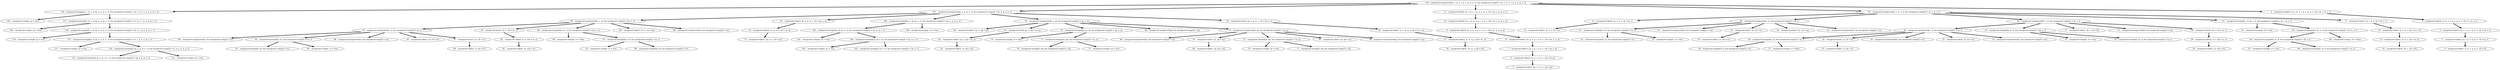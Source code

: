 digraph PDG {
15 [shape=ellipse, label="15 .- mergesort:take(2, [o, b, c, a]) = [o, b]"];
111 [shape=ellipse, label="111 .- mergesort:comp(o, p) = true"];
25 [shape=ellipse, label="25 .- mergesort:merge([a], [c], fun mergesort:comp/2) = [a, c]"];
13 [shape=ellipse, label="13 .- mergesort:take(2, [a, c, b, o, i]) = [a, c]"];
8 [shape=ellipse, label="8 .- mergesort:take(4, [w, q, a, p, i, o, b, c, a]) = [w, q, a, p]"];
45 [shape=ellipse, label="45 .- mergesort:comp(a, b) = true"];
94 [shape=ellipse, label="94 .- mergesort:comp(w, e) = false"];
118 [shape=ellipse, label="118 .- mergesort:merge([a, c, b, o, i], [p, a, q, w, e, v], fun mergesort:comp/2) = [a, c, b, o, i, p, a, q, w, e, v]"];
74 [shape=ellipse, label="74 .- mergesort:comp(p, a) = false"];
113 [shape=ellipse, label="113 .- mergesort:merge([], [p, a, q, w, e, v], fun mergesort:comp/2) = [p, a, q, w, e, v]"];
60 [shape=ellipse, label="60 .- mergesort:take(1, [p, a, q]) = [p]"];
95 [shape=ellipse, label="95 .- mergesort:comp(e, v) = true"];
57 [shape=ellipse, label="57 .- mergesort:take(2, [e, w, q, a, p]) = [e, w]"];
101 [shape=ellipse, label="101 .- mergesort:comp(a, w) = true"];
54 [shape=ellipse, label="54 .- mergesort:take(2, [a, q, w, e, v]) = [a, q]"];
89 [shape=ellipse, label="89 .- mergesort:mergesort([v], fun mergesort:comp/2) = [v]"];
21 [shape=ellipse, label="21 .- mergesort:mergesort([a], fun mergesort:comp/2) = [a]"];
107 [shape=ellipse, label="107 .- mergesort:mergesort([p, a, q, w, e, v], fun mergesort:comp/2) = [p, a, q, w, e, v]"];
47 [shape=ellipse, label="47 .- mergesort:comp(b, o) = true"];
24 [shape=ellipse, label="24 .- mergesort:merge([], [c], fun mergesort:comp/2) = [c]"];
40 [shape=ellipse, label="40 .- mergesort:mergesort([o, i], fun mergesort:comp/2) = [o, i]"];
58 [shape=ellipse, label="58 .- mergesort:take(3, [v, e, w, q, a, p]) = [v, e, w]"];
77 [shape=ellipse, label="77 .- mergesort:merge([a], [q], fun mergesort:comp/2) = [a, q]"];
102 [shape=ellipse, label="102 .- mergesort:comp(q, w) = true"];
93 [shape=ellipse, label="93 .- mergesort:mergesort([e, v], fun mergesort:comp/2) = [e, v]"];
110 [shape=ellipse, label="110 .- mergesort:comp(b, p) = true"];
105 [shape=ellipse, label="105 .- mergesort:merge([a, q], [w, e, v], fun mergesort:comp/2) = [a, q, w, e, v]"];
11 [shape=ellipse, label="11 .- mergesort:last(6, [a, c, b, o, i, p, a, q, w, e, v]) = [p, a, q, w, e, v]"];
83 [shape=ellipse, label="83 .- mergesort:last(2, [w, e, v]) = [e, v]"];
63 [shape=ellipse, label="63 .- mergesort:last(2, [p, a, q]) = [a, q]"];
26 [shape=ellipse, label="26 .- mergesort:mergesort([a, c], fun mergesort:comp/2) = [a, c]"];
20 [shape=ellipse, label="20 .- mergesort:last(1, [a, c]) = [c]"];
98 [shape=ellipse, label="98 .- mergesort:merge([w], [e, v], fun mergesort:comp/2) = [w, e, v]"];
44 [shape=ellipse, label="44 .- mergesort:mergesort([b, o, i], fun mergesort:comp/2) = [b, o, i]"];
99 [shape=ellipse, label="99 .- mergesort:mergesort([w, e, v], fun mergesort:comp/2) = [w, e, v]"];
76 [shape=ellipse, label="76 .- mergesort:merge([], [q], fun mergesort:comp/2) = [q]"];
1 [shape=ellipse, label="1 .- mergesort:take(2, [o, i, p, a, q, w, e, v]) = [o, i]"];
104 [shape=ellipse, label="104 .- mergesort:merge([q], [w, e, v], fun mergesort:comp/2) = [q, w, e, v]"];
82 [shape=ellipse, label="82 .- mergesort:take(2, [v, e, w]) = [v, e]"];
41 [shape=ellipse, label="41 .- mergesort:comp(b, o) = true"];
91 [shape=ellipse, label="91 .- mergesort:merge([], [v], fun mergesort:comp/2) = [v]"];
43 [shape=ellipse, label="43 .- mergesort:merge([b], [o, i], fun mergesort:comp/2) = [b, o, i]"];
56 [shape=ellipse, label="56 .- mergesort:take(1, [w, q, a, p]) = [w]"];
115 [shape=ellipse, label="115 .- mergesort:merge([o, i], [p, a, q, w, e, v], fun mergesort:comp/2) = [o, i, p, a, q, w, e, v]"];
14 [shape=ellipse, label="14 .- mergesort:take(1, [b, c, a]) = [b]"];
61 [shape=ellipse, label="61 .- mergesort:take(1, [a, p]) = [a]"];
96 [shape=ellipse, label="96 .- mergesort:merge([], [v], fun mergesort:comp/2) = [v]"];
80 [shape=ellipse, label="80 .- mergesort:take(1, [w, e, v]) = [w]"];
28 [shape=ellipse, label="28 .- mergesort:take(1, [o, b]) = [o]"];
23 [shape=ellipse, label="23 .- mergesort:comp(a, c) = true"];
108 [shape=ellipse, label="108 .- mergesort:comp(a, p) = true"];
112 [shape=ellipse, label="112 .- mergesort:comp(i, p) = true"];
92 [shape=ellipse, label="92 .- mergesort:merge([e], [v], fun mergesort:comp/2) = [e, v]"];
16 [shape=ellipse, label="16 .- mergesort:take(3, [i, o, b, c, a]) = [i, o, b]"];
12 [shape=ellipse, label="12 .- mergesort:take(1, [c, b, o, i]) = [c]"];
39 [shape=ellipse, label="39 .- mergesort:merge([o], [i], fun mergesort:comp/2) = [o, i]"];
34 [shape=ellipse, label="34 .- mergesort:last(1, [o, i]) = [i]"];
68 [shape=ellipse, label="68 .- mergesort:mergesort([a], fun mergesort:comp/2) = [a]"];
78 [shape=ellipse, label="78 .- mergesort:merge([p], [a, q], fun mergesort:comp/2) = [p, a, q]"];
52 [shape=ellipse, label="52 .- mergesort:mergesort([a, c, b, o, i], fun mergesort:comp/2) = [a, c, b, o, i]"];
81 [shape=ellipse, label="81 .- mergesort:take(1, [e, w]) = [e]"];
75 [shape=ellipse, label="75 .- mergesort:comp(a, q) = true"];
64 [shape=ellipse, label="64 .- mergesort:mergesort([p], fun mergesort:comp/2) = [p]"];
109 [shape=ellipse, label="109 .- mergesort:comp(c, p) = true"];
50 [shape=ellipse, label="50 .- mergesort:merge([c], [b, o, i], fun mergesort:comp/2) = [c, b, o, i]"];
67 [shape=ellipse, label="67 .- mergesort:last(1, [a, q]) = [q]"];
36 [shape=ellipse, label="36 .- mergesort:mergesort([i], fun mergesort:comp/2) = [i]"];
7 [shape=ellipse, label="7 .- mergesort:take(3, [q, a, p, i, o, b, c, a]) = [q, a, p]"];
32 [shape=ellipse, label="32 .- mergesort:take(1, [o, i]) = [o]"];
35 [shape=ellipse, label="35 .- mergesort:mergesort([o], fun mergesort:comp/2) = [o]"];
3 [shape=ellipse, label="3 .- mergesort:take(4, [c, b, o, i, p, a, q, w, e, v]) = [c, b, o, i]"];
119 [shape=ellipse, label="119 .- mergesort:mergesort([a, c, b, o, i, p, a, q, w, e, v], fun mergesort:comp/2) = [a, c, b, o, i, p, a, q, w, e, v]"];
55 [shape=ellipse, label="55 .- mergesort:take(3, [p, a, q, w, e, v]) = [p, a, q]"];
49 [shape=ellipse, label="49 .- mergesort:merge([b], [o, i], fun mergesort:comp/2) = [b, o, i]"];
106 [shape=ellipse, label="106 .- mergesort:merge([p, a, q], [w, e, v], fun mergesort:comp/2) = [p, a, q, w, e, v]"];
33 [shape=ellipse, label="33 .- mergesort:take(1, [i, o]) = [i]"];
42 [shape=ellipse, label="42 .- mergesort:merge([], [o, i], fun mergesort:comp/2) = [o, i]"];
72 [shape=ellipse, label="72 .- mergesort:merge([a], [q], fun mergesort:comp/2) = [a, q]"];
70 [shape=ellipse, label="70 .- mergesort:comp(a, q) = true"];
10 [shape=ellipse, label="10 .- mergesort:take(6, [v, e, w, q, a, p, i, o, b, c, a]) = [v, e, w, q, a, p]"];
9 [shape=ellipse, label="9 .- mergesort:take(5, [e, w, q, a, p, i, o, b, c, a]) = [e, w, q, a, p]"];
86 [shape=ellipse, label="86 .- mergesort:take(1, [v, e]) = [v]"];
19 [shape=ellipse, label="19 .- mergesort:take(1, [c, a]) = [c]"];
51 [shape=ellipse, label="51 .- mergesort:merge([a, c], [b, o, i], fun mergesort:comp/2) = [a, c, b, o, i]"];
18 [shape=ellipse, label="18 .- mergesort:take(1, [a, c]) = [a]"];
103 [shape=ellipse, label="103 .- mergesort:merge([], [w, e, v], fun mergesort:comp/2) = [w, e, v]"];
29 [shape=ellipse, label="29 .- mergesort:take(2, [i, o, b]) = [i, o]"];
22 [shape=ellipse, label="22 .- mergesort:mergesort([c], fun mergesort:comp/2) = [c]"];
114 [shape=ellipse, label="114 .- mergesort:merge([i], [p, a, q, w, e, v], fun mergesort:comp/2) = [i, p, a, q, w, e, v]"];
97 [shape=ellipse, label="97 .- mergesort:merge([e], [v], fun mergesort:comp/2) = [e, v]"];
27 [shape=ellipse, label="27 .- mergesort:take(1, [b, o, i]) = [b]"];
73 [shape=ellipse, label="73 .- mergesort:mergesort([a, q], fun mergesort:comp/2) = [a, q]"];
88 [shape=ellipse, label="88 .- mergesort:mergesort([e], fun mergesort:comp/2) = [e]"];
46 [shape=ellipse, label="46 .- mergesort:comp(c, b) = false"];
38 [shape=ellipse, label="38 .- mergesort:merge([i], [], fun mergesort:comp/2) = [i]"];
4 [shape=ellipse, label="4 .- mergesort:take(5, [a, c, b, o, i, p, a, q, w, e, v]) = [a, c, b, o, i]"];
48 [shape=ellipse, label="48 .- mergesort:merge([], [o, i], fun mergesort:comp/2) = [o, i]"];
62 [shape=ellipse, label="62 .- mergesort:take(2, [q, a, p]) = [q, a]"];
71 [shape=ellipse, label="71 .- mergesort:merge([], [q], fun mergesort:comp/2) = [q]"];
17 [shape=ellipse, label="17 .- mergesort:last(3, [a, c, b, o, i]) = [b, o, i]"];
65 [shape=ellipse, label="65 .- mergesort:take(1, [a, q]) = [a]"];
79 [shape=ellipse, label="79 .- mergesort:mergesort([p, a, q], fun mergesort:comp/2) = [p, a, q]"];
0 [shape=ellipse, label="0 .- mergesort:take(1, [i, p, a, q, w, e, v]) = [i]"];
66 [shape=ellipse, label="66 .- mergesort:take(1, [q, a]) = [q]"];
85 [shape=ellipse, label="85 .- mergesort:take(1, [e, v]) = [e]"];
69 [shape=ellipse, label="69 .- mergesort:mergesort([q], fun mergesort:comp/2) = [q]"];
37 [shape=ellipse, label="37 .- mergesort:comp(o, i) = false"];
84 [shape=ellipse, label="84 .- mergesort:mergesort([w], fun mergesort:comp/2) = [w]"];
6 [shape=ellipse, label="6 .- mergesort:take(2, [a, p, i, o, b, c, a]) = [a, p]"];
2 [shape=ellipse, label="2 .- mergesort:take(3, [b, o, i, p, a, q, w, e, v]) = [b, o, i]"];
87 [shape=ellipse, label="87 .- mergesort:last(1, [e, v]) = [v]"];
116 [shape=ellipse, label="116 .- mergesort:merge([b, o, i], [p, a, q, w, e, v], fun mergesort:comp/2) = [b, o, i, p, a, q, w, e, v]"];
5 [shape=ellipse, label="5 .- mergesort:take(1, [p, i, o, b, c, a]) = [p]"];
31 [shape=ellipse, label="31 .- mergesort:mergesort([b], fun mergesort:comp/2) = [b]"];
117 [shape=ellipse, label="117 .- mergesort:merge([c, b, o, i], [p, a, q, w, e, v], fun mergesort:comp/2) = [c, b, o, i, p, a, q, w, e, v]"];
100 [shape=ellipse, label="100 .- mergesort:comp(p, w) = true"];
90 [shape=ellipse, label="90 .- mergesort:comp(e, v) = true"];
30 [shape=ellipse, label="30 .- mergesort:last(2, [b, o, i]) = [o, i]"];
59 [shape=ellipse, label="59 .- mergesort:last(3, [p, a, q, w, e, v]) = [w, e, v]"];
53 [shape=ellipse, label="53 .- mergesort:take(1, [q, w, e, v]) = [q]"];
15 -> 14 [color=black, penwidth=3];
25 -> 24 [color=black, penwidth=3];
25 -> 23 [color=black, penwidth=3];
13 -> 12 [color=black, penwidth=3];
8 -> 7 [color=black, penwidth=3];
118 -> 117 [color=black, penwidth=3];
118 -> 108 [color=black, penwidth=3];
57 -> 56 [color=black, penwidth=3];
54 -> 53 [color=black, penwidth=3];
107 -> 106 [color=black, penwidth=3];
107 -> 99 [color=black, penwidth=3];
107 -> 79 [color=black, penwidth=3];
107 -> 59 [color=black, penwidth=3];
107 -> 55 [color=black, penwidth=3];
40 -> 39 [color=black, penwidth=3];
40 -> 36 [color=black, penwidth=3];
40 -> 35 [color=black, penwidth=3];
40 -> 34 [color=black, penwidth=3];
40 -> 32 [color=black, penwidth=3];
58 -> 57 [color=black, penwidth=3];
77 -> 76 [color=black, penwidth=3];
77 -> 75 [color=black, penwidth=3];
93 -> 92 [color=black, penwidth=3];
93 -> 89 [color=black, penwidth=3];
93 -> 88 [color=black, penwidth=3];
93 -> 87 [color=black, penwidth=3];
93 -> 85 [color=black, penwidth=3];
105 -> 104 [color=black, penwidth=3];
105 -> 101 [color=black, penwidth=3];
11 -> 10 [color=black, penwidth=3];
83 -> 82 [color=black, penwidth=3];
63 -> 62 [color=black, penwidth=3];
26 -> 25 [color=black, penwidth=3];
26 -> 22 [color=black, penwidth=3];
26 -> 21 [color=black, penwidth=3];
26 -> 20 [color=black, penwidth=3];
26 -> 18 [color=black, penwidth=3];
20 -> 19 [color=black, penwidth=3];
98 -> 97 [color=black, penwidth=3];
98 -> 94 [color=black, penwidth=3];
44 -> 43 [color=black, penwidth=3];
44 -> 40 [color=black, penwidth=3];
44 -> 31 [color=black, penwidth=3];
44 -> 30 [color=black, penwidth=3];
44 -> 27 [color=black, penwidth=3];
99 -> 98 [color=black, penwidth=3];
99 -> 93 [color=black, penwidth=3];
99 -> 84 [color=black, penwidth=3];
99 -> 83 [color=black, penwidth=3];
99 -> 80 [color=black, penwidth=3];
1 -> 0 [color=black, penwidth=3];
104 -> 103 [color=black, penwidth=3];
104 -> 102 [color=black, penwidth=3];
82 -> 81 [color=black, penwidth=3];
43 -> 42 [color=black, penwidth=3];
43 -> 41 [color=black, penwidth=3];
115 -> 114 [color=black, penwidth=3];
115 -> 111 [color=black, penwidth=3];
92 -> 91 [color=black, penwidth=3];
92 -> 90 [color=black, penwidth=3];
16 -> 15 [color=black, penwidth=3];
39 -> 38 [color=black, penwidth=3];
39 -> 37 [color=black, penwidth=3];
34 -> 33 [color=black, penwidth=3];
78 -> 77 [color=black, penwidth=3];
78 -> 74 [color=black, penwidth=3];
52 -> 51 [color=black, penwidth=3];
52 -> 44 [color=black, penwidth=3];
52 -> 26 [color=black, penwidth=3];
52 -> 17 [color=black, penwidth=3];
52 -> 13 [color=black, penwidth=3];
50 -> 49 [color=black, penwidth=3];
50 -> 46 [color=black, penwidth=3];
67 -> 66 [color=black, penwidth=3];
7 -> 6 [color=black, penwidth=3];
3 -> 2 [color=black, penwidth=3];
119 -> 118 [color=black, penwidth=3];
119 -> 107 [color=black, penwidth=3];
119 -> 52 [color=black, penwidth=3];
119 -> 11 [color=black, penwidth=3];
119 -> 4 [color=black, penwidth=3];
55 -> 54 [color=black, penwidth=3];
49 -> 48 [color=black, penwidth=3];
49 -> 47 [color=black, penwidth=3];
106 -> 105 [color=black, penwidth=3];
106 -> 100 [color=black, penwidth=3];
72 -> 71 [color=black, penwidth=3];
72 -> 70 [color=black, penwidth=3];
10 -> 9 [color=black, penwidth=3];
9 -> 8 [color=black, penwidth=3];
51 -> 50 [color=black, penwidth=3];
51 -> 45 [color=black, penwidth=3];
29 -> 28 [color=black, penwidth=3];
114 -> 113 [color=black, penwidth=3];
114 -> 112 [color=black, penwidth=3];
97 -> 96 [color=black, penwidth=3];
97 -> 95 [color=black, penwidth=3];
73 -> 72 [color=black, penwidth=3];
73 -> 69 [color=black, penwidth=3];
73 -> 68 [color=black, penwidth=3];
73 -> 67 [color=black, penwidth=3];
73 -> 65 [color=black, penwidth=3];
4 -> 3 [color=black, penwidth=3];
62 -> 61 [color=black, penwidth=3];
17 -> 16 [color=black, penwidth=3];
79 -> 78 [color=black, penwidth=3];
79 -> 73 [color=black, penwidth=3];
79 -> 64 [color=black, penwidth=3];
79 -> 63 [color=black, penwidth=3];
79 -> 60 [color=black, penwidth=3];
6 -> 5 [color=black, penwidth=3];
2 -> 1 [color=black, penwidth=3];
87 -> 86 [color=black, penwidth=3];
116 -> 115 [color=black, penwidth=3];
116 -> 110 [color=black, penwidth=3];
117 -> 116 [color=black, penwidth=3];
117 -> 109 [color=black, penwidth=3];
30 -> 29 [color=black, penwidth=3];
59 -> 58 [color=black, penwidth=3];
}